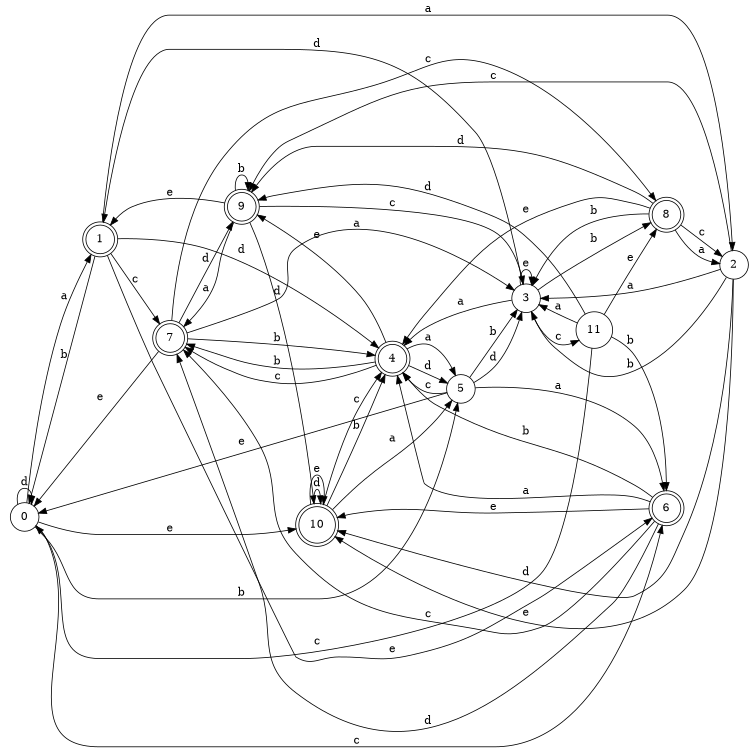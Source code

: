 digraph n10_5 {
__start0 [label="" shape="none"];

rankdir=LR;
size="8,5";

s0 [style="filled", color="black", fillcolor="white" shape="circle", label="0"];
s1 [style="rounded,filled", color="black", fillcolor="white" shape="doublecircle", label="1"];
s2 [style="filled", color="black", fillcolor="white" shape="circle", label="2"];
s3 [style="filled", color="black", fillcolor="white" shape="circle", label="3"];
s4 [style="rounded,filled", color="black", fillcolor="white" shape="doublecircle", label="4"];
s5 [style="filled", color="black", fillcolor="white" shape="circle", label="5"];
s6 [style="rounded,filled", color="black", fillcolor="white" shape="doublecircle", label="6"];
s7 [style="rounded,filled", color="black", fillcolor="white" shape="doublecircle", label="7"];
s8 [style="rounded,filled", color="black", fillcolor="white" shape="doublecircle", label="8"];
s9 [style="rounded,filled", color="black", fillcolor="white" shape="doublecircle", label="9"];
s10 [style="rounded,filled", color="black", fillcolor="white" shape="doublecircle", label="10"];
s11 [style="filled", color="black", fillcolor="white" shape="circle", label="11"];
s0 -> s1 [label="a"];
s0 -> s5 [label="b"];
s0 -> s6 [label="c"];
s0 -> s0 [label="d"];
s0 -> s10 [label="e"];
s1 -> s2 [label="a"];
s1 -> s0 [label="b"];
s1 -> s7 [label="c"];
s1 -> s4 [label="d"];
s1 -> s6 [label="e"];
s2 -> s3 [label="a"];
s2 -> s3 [label="b"];
s2 -> s9 [label="c"];
s2 -> s10 [label="d"];
s2 -> s10 [label="e"];
s3 -> s4 [label="a"];
s3 -> s8 [label="b"];
s3 -> s11 [label="c"];
s3 -> s1 [label="d"];
s3 -> s3 [label="e"];
s4 -> s5 [label="a"];
s4 -> s7 [label="b"];
s4 -> s7 [label="c"];
s4 -> s5 [label="d"];
s4 -> s9 [label="e"];
s5 -> s6 [label="a"];
s5 -> s3 [label="b"];
s5 -> s4 [label="c"];
s5 -> s3 [label="d"];
s5 -> s0 [label="e"];
s6 -> s4 [label="a"];
s6 -> s4 [label="b"];
s6 -> s7 [label="c"];
s6 -> s7 [label="d"];
s6 -> s10 [label="e"];
s7 -> s3 [label="a"];
s7 -> s4 [label="b"];
s7 -> s8 [label="c"];
s7 -> s9 [label="d"];
s7 -> s0 [label="e"];
s8 -> s2 [label="a"];
s8 -> s3 [label="b"];
s8 -> s2 [label="c"];
s8 -> s9 [label="d"];
s8 -> s4 [label="e"];
s9 -> s7 [label="a"];
s9 -> s9 [label="b"];
s9 -> s3 [label="c"];
s9 -> s10 [label="d"];
s9 -> s1 [label="e"];
s10 -> s5 [label="a"];
s10 -> s4 [label="b"];
s10 -> s4 [label="c"];
s10 -> s10 [label="d"];
s10 -> s10 [label="e"];
s11 -> s3 [label="a"];
s11 -> s6 [label="b"];
s11 -> s0 [label="c"];
s11 -> s9 [label="d"];
s11 -> s8 [label="e"];

}
